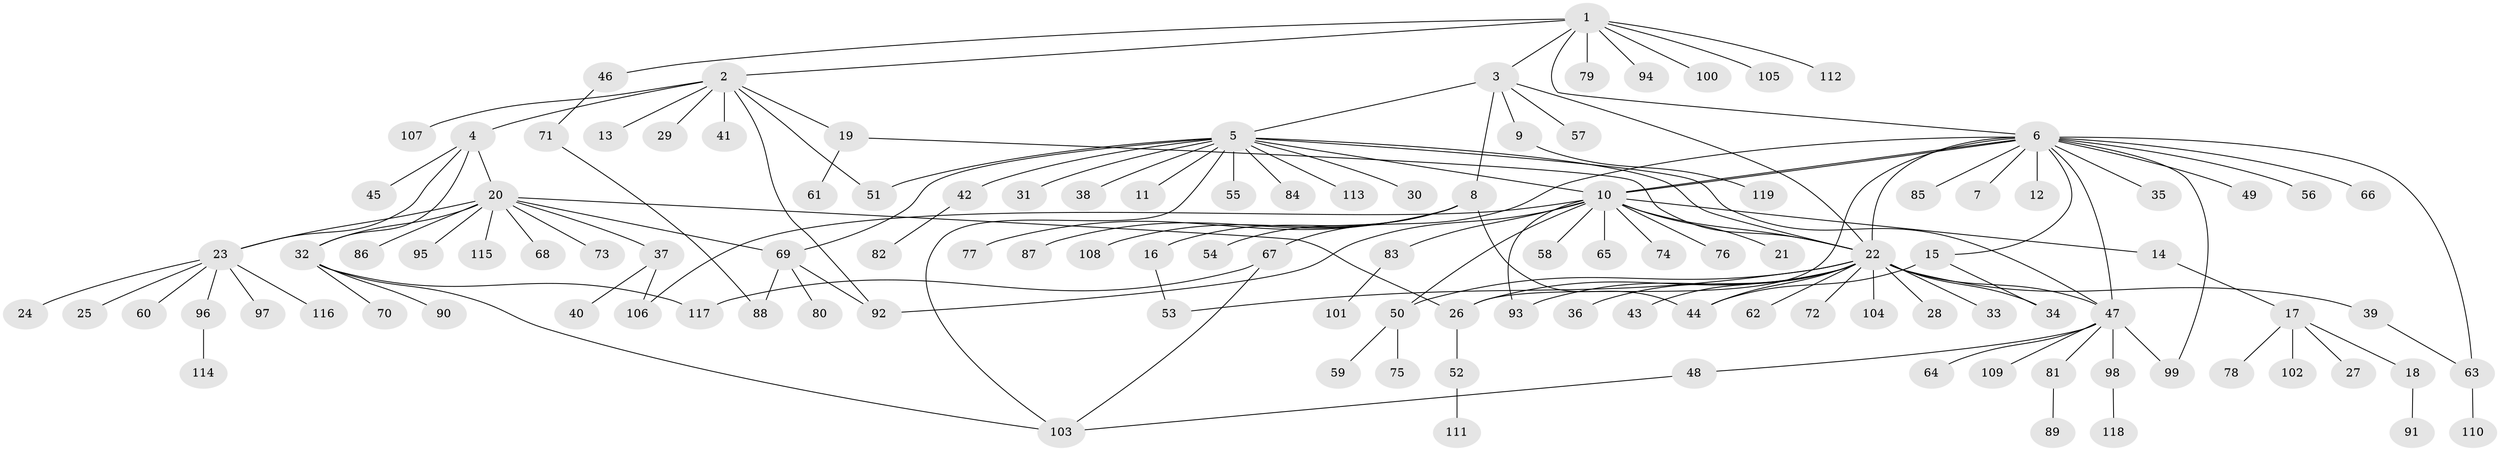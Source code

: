 // coarse degree distribution, {8: 0.05, 4: 0.1, 5: 0.03333333333333333, 14: 0.016666666666666666, 9: 0.016666666666666666, 2: 0.15, 1: 0.5166666666666667, 13: 0.016666666666666666, 3: 0.05, 7: 0.03333333333333333, 10: 0.016666666666666666}
// Generated by graph-tools (version 1.1) at 2025/43/03/06/25 01:43:19]
// undirected, 119 vertices, 148 edges
graph export_dot {
graph [start="1"]
  node [color=gray90,style=filled];
  1;
  2;
  3;
  4;
  5;
  6;
  7;
  8;
  9;
  10;
  11;
  12;
  13;
  14;
  15;
  16;
  17;
  18;
  19;
  20;
  21;
  22;
  23;
  24;
  25;
  26;
  27;
  28;
  29;
  30;
  31;
  32;
  33;
  34;
  35;
  36;
  37;
  38;
  39;
  40;
  41;
  42;
  43;
  44;
  45;
  46;
  47;
  48;
  49;
  50;
  51;
  52;
  53;
  54;
  55;
  56;
  57;
  58;
  59;
  60;
  61;
  62;
  63;
  64;
  65;
  66;
  67;
  68;
  69;
  70;
  71;
  72;
  73;
  74;
  75;
  76;
  77;
  78;
  79;
  80;
  81;
  82;
  83;
  84;
  85;
  86;
  87;
  88;
  89;
  90;
  91;
  92;
  93;
  94;
  95;
  96;
  97;
  98;
  99;
  100;
  101;
  102;
  103;
  104;
  105;
  106;
  107;
  108;
  109;
  110;
  111;
  112;
  113;
  114;
  115;
  116;
  117;
  118;
  119;
  1 -- 2;
  1 -- 3;
  1 -- 6;
  1 -- 46;
  1 -- 79;
  1 -- 94;
  1 -- 100;
  1 -- 105;
  1 -- 112;
  2 -- 4;
  2 -- 13;
  2 -- 19;
  2 -- 29;
  2 -- 41;
  2 -- 51;
  2 -- 92;
  2 -- 107;
  3 -- 5;
  3 -- 8;
  3 -- 9;
  3 -- 22;
  3 -- 57;
  4 -- 20;
  4 -- 23;
  4 -- 32;
  4 -- 45;
  5 -- 10;
  5 -- 11;
  5 -- 22;
  5 -- 30;
  5 -- 31;
  5 -- 38;
  5 -- 42;
  5 -- 47;
  5 -- 51;
  5 -- 55;
  5 -- 69;
  5 -- 84;
  5 -- 103;
  5 -- 113;
  6 -- 7;
  6 -- 10;
  6 -- 10;
  6 -- 12;
  6 -- 15;
  6 -- 22;
  6 -- 26;
  6 -- 35;
  6 -- 47;
  6 -- 49;
  6 -- 56;
  6 -- 63;
  6 -- 66;
  6 -- 67;
  6 -- 85;
  6 -- 99;
  8 -- 16;
  8 -- 44;
  8 -- 54;
  8 -- 77;
  8 -- 87;
  8 -- 108;
  9 -- 119;
  10 -- 14;
  10 -- 21;
  10 -- 22;
  10 -- 50;
  10 -- 58;
  10 -- 65;
  10 -- 74;
  10 -- 76;
  10 -- 83;
  10 -- 92;
  10 -- 93;
  10 -- 106;
  14 -- 17;
  15 -- 34;
  15 -- 44;
  16 -- 53;
  17 -- 18;
  17 -- 27;
  17 -- 78;
  17 -- 102;
  18 -- 91;
  19 -- 22;
  19 -- 61;
  20 -- 23;
  20 -- 26;
  20 -- 32;
  20 -- 37;
  20 -- 68;
  20 -- 69;
  20 -- 73;
  20 -- 86;
  20 -- 95;
  20 -- 115;
  22 -- 26;
  22 -- 28;
  22 -- 33;
  22 -- 34;
  22 -- 36;
  22 -- 39;
  22 -- 43;
  22 -- 44;
  22 -- 47;
  22 -- 50;
  22 -- 53;
  22 -- 62;
  22 -- 72;
  22 -- 93;
  22 -- 104;
  23 -- 24;
  23 -- 25;
  23 -- 60;
  23 -- 96;
  23 -- 97;
  23 -- 116;
  26 -- 52;
  32 -- 70;
  32 -- 90;
  32 -- 103;
  32 -- 117;
  37 -- 40;
  37 -- 106;
  39 -- 63;
  42 -- 82;
  46 -- 71;
  47 -- 48;
  47 -- 64;
  47 -- 81;
  47 -- 98;
  47 -- 99;
  47 -- 109;
  48 -- 103;
  50 -- 59;
  50 -- 75;
  52 -- 111;
  63 -- 110;
  67 -- 103;
  67 -- 117;
  69 -- 80;
  69 -- 88;
  69 -- 92;
  71 -- 88;
  81 -- 89;
  83 -- 101;
  96 -- 114;
  98 -- 118;
}
